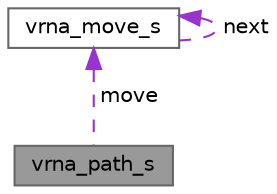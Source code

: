 digraph "vrna_path_s"
{
 // INTERACTIVE_SVG=YES
 // LATEX_PDF_SIZE
  bgcolor="transparent";
  edge [fontname=Helvetica,fontsize=10,labelfontname=Helvetica,labelfontsize=10];
  node [fontname=Helvetica,fontsize=10,shape=box,height=0.2,width=0.4];
  Node1 [label="vrna_path_s",height=0.2,width=0.4,color="gray40", fillcolor="grey60", style="filled", fontcolor="black",tooltip="An element of a refolding path list."];
  Node2 -> Node1 [dir="back",color="darkorchid3",style="dashed",label=" move" ];
  Node2 [label="vrna_move_s",height=0.2,width=0.4,color="gray40", fillcolor="white", style="filled",URL="$group__neighbors.html#structvrna__move__s",tooltip="An atomic representation of the transition / move from one structure to its neighbor."];
  Node2 -> Node2 [dir="back",color="darkorchid3",style="dashed",label=" next" ];
}

